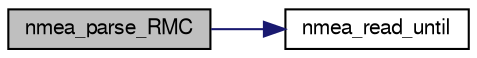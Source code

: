 digraph "nmea_parse_RMC"
{
  edge [fontname="FreeSans",fontsize="10",labelfontname="FreeSans",labelfontsize="10"];
  node [fontname="FreeSans",fontsize="10",shape=record];
  rankdir="LR";
  Node1 [label="nmea_parse_RMC",height=0.2,width=0.4,color="black", fillcolor="grey75", style="filled", fontcolor="black"];
  Node1 -> Node2 [color="midnightblue",fontsize="10",style="solid",fontname="FreeSans"];
  Node2 [label="nmea_read_until",height=0.2,width=0.4,color="black", fillcolor="white", style="filled",URL="$gps__nmea_8h.html#a456be6466eb8510b09df4d6996519647",tooltip="Read until a certain character, placed here for proprietary includes. "];
}

